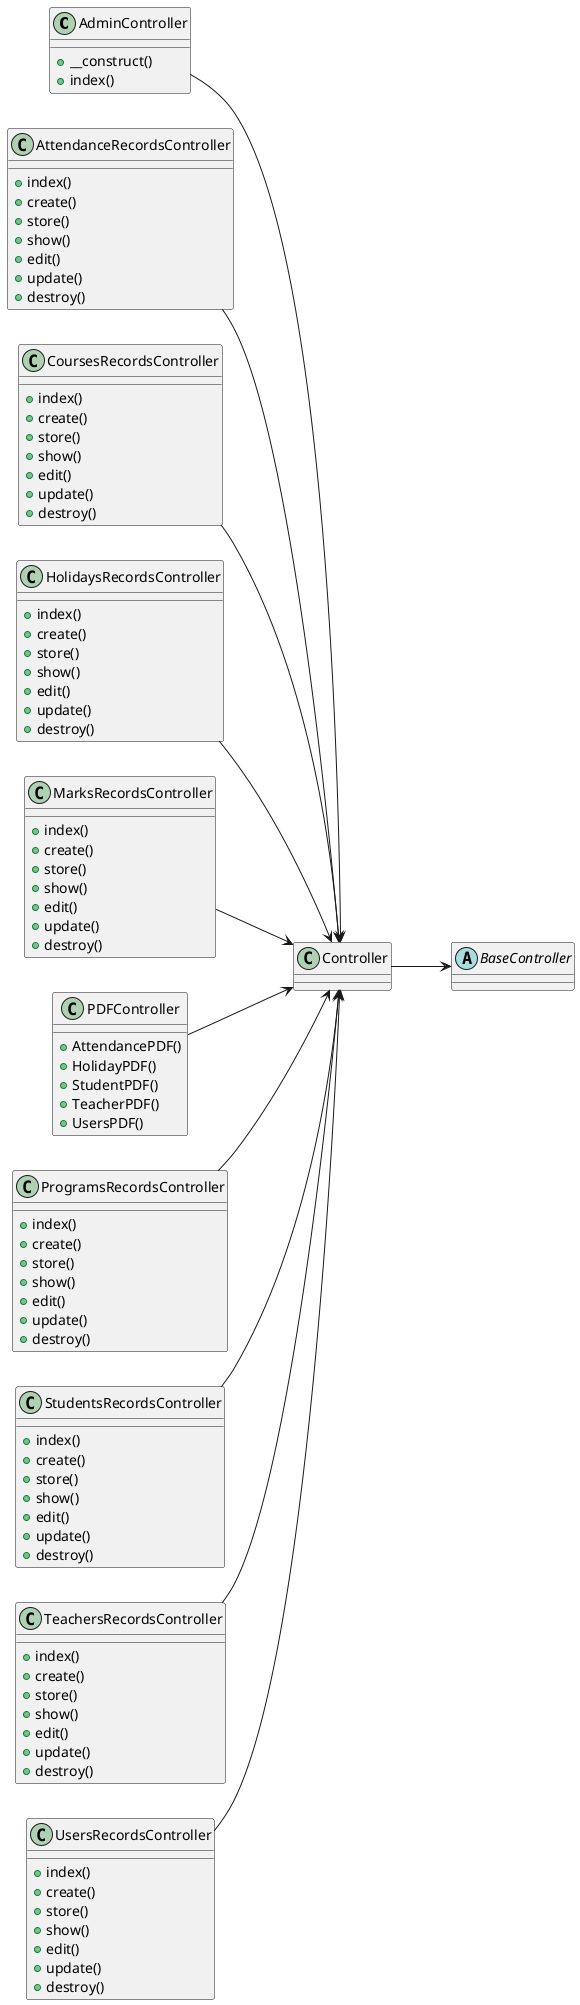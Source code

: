 @startuml AdminControllerClassDiagram
left to right direction

class AdminController{
    +__construct()
    +index()
}

class AttendanceRecordsController{
    +index()
    +create()
    +store()
    +show()
    +edit()
    +update()
    +destroy()
}

class CoursesRecordsController{
    +index()
    +create()
    +store()
    +show()
    +edit()
    +update()
    +destroy()
}

class HolidaysRecordsController{
    +index()
    +create()
    +store()
    +show()
    +edit()
    +update()
    +destroy()
}

class MarksRecordsController{
    +index()
    +create()
    +store()
    +show()
    +edit()
    +update()
    +destroy()
}

class PDFController{
    +AttendancePDF()
    +HolidayPDF()
    +StudentPDF()
    +TeacherPDF()
    +UsersPDF()
}

class ProgramsRecordsController{
    +index()
    +create()
    +store()
    +show()
    +edit()
    +update()
    +destroy()
}

class StudentsRecordsController{
    +index()
    +create()
    +store()
    +show()
    +edit()
    +update()
    +destroy()
}

class TeachersRecordsController{
    +index()
    +create()
    +store()
    +show()
    +edit()
    +update()
    +destroy()
}

class UsersRecordsController{
    +index()
    +create()
    +store()
    +show()
    +edit()
    +update()
    +destroy()
}


abstract class BaseController{}
Controller --> BaseController

AdminController --> Controller
AttendanceRecordsController --> Controller
CoursesRecordsController --> Controller
HolidaysRecordsController --> Controller
MarksRecordsController --> Controller
PDFController --> Controller
ProgramsRecordsController --> Controller
StudentsRecordsController --> Controller
TeachersRecordsController --> Controller
UsersRecordsController --> Controller


@enduml
